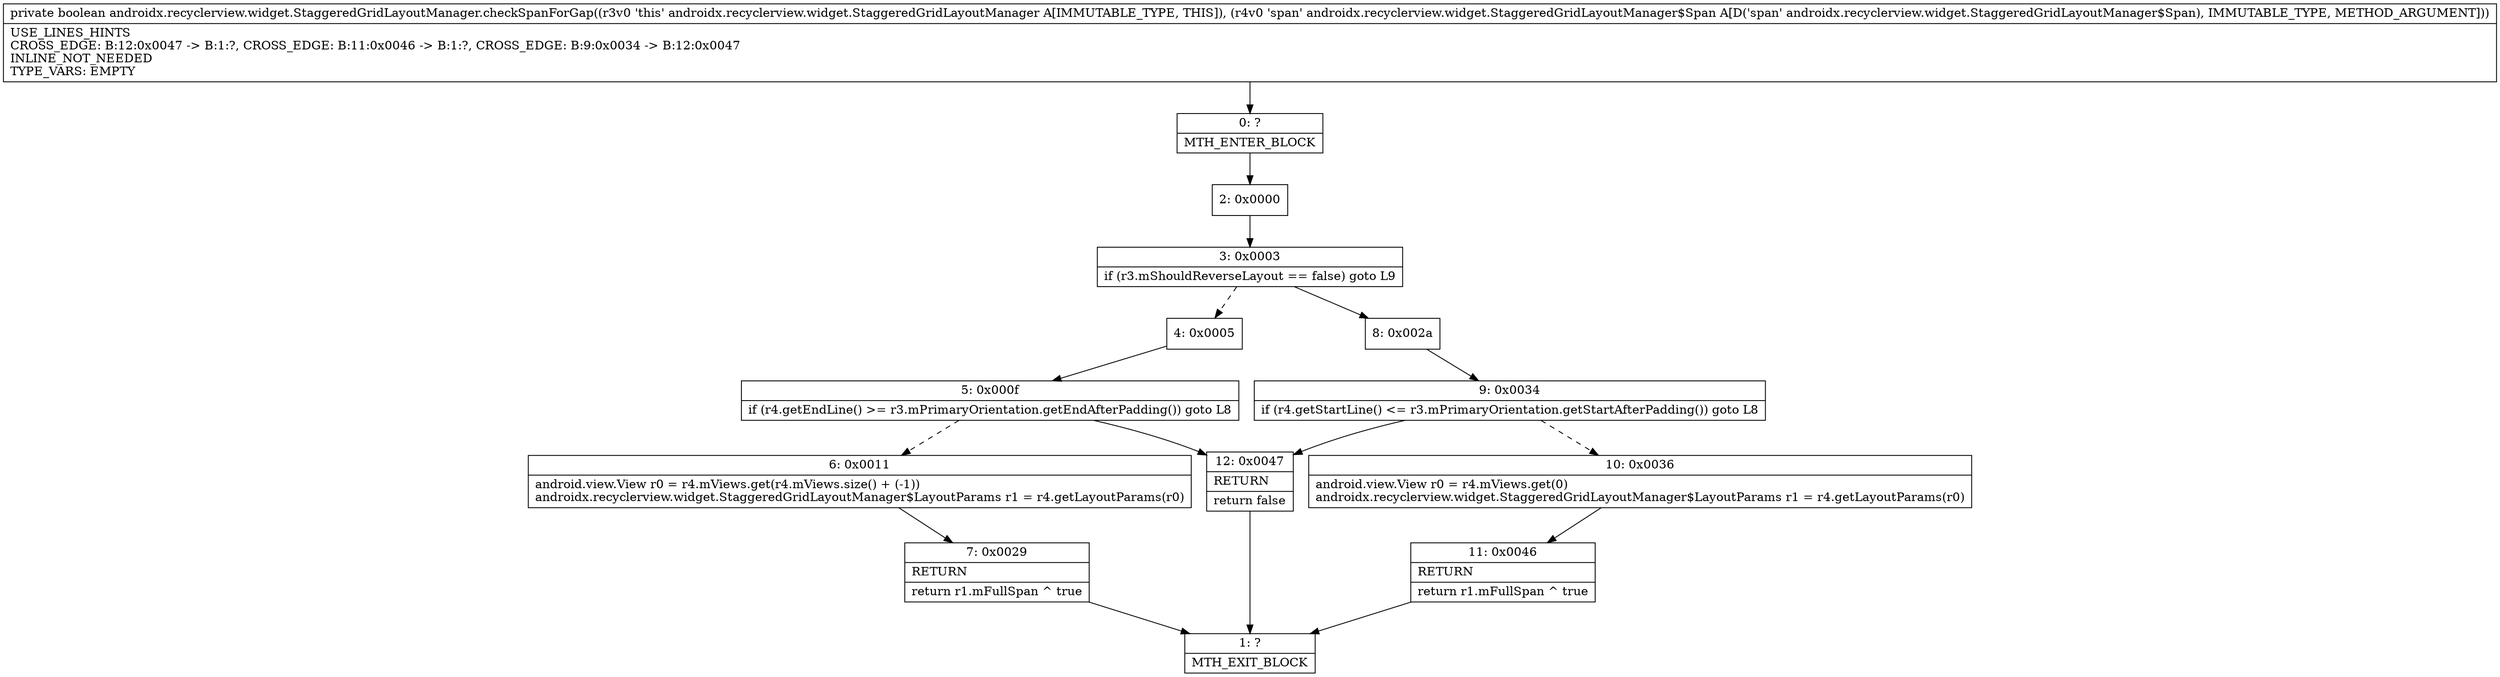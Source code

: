 digraph "CFG forandroidx.recyclerview.widget.StaggeredGridLayoutManager.checkSpanForGap(Landroidx\/recyclerview\/widget\/StaggeredGridLayoutManager$Span;)Z" {
Node_0 [shape=record,label="{0\:\ ?|MTH_ENTER_BLOCK\l}"];
Node_2 [shape=record,label="{2\:\ 0x0000}"];
Node_3 [shape=record,label="{3\:\ 0x0003|if (r3.mShouldReverseLayout == false) goto L9\l}"];
Node_4 [shape=record,label="{4\:\ 0x0005}"];
Node_5 [shape=record,label="{5\:\ 0x000f|if (r4.getEndLine() \>= r3.mPrimaryOrientation.getEndAfterPadding()) goto L8\l}"];
Node_6 [shape=record,label="{6\:\ 0x0011|android.view.View r0 = r4.mViews.get(r4.mViews.size() + (\-1))\landroidx.recyclerview.widget.StaggeredGridLayoutManager$LayoutParams r1 = r4.getLayoutParams(r0)\l}"];
Node_7 [shape=record,label="{7\:\ 0x0029|RETURN\l|return r1.mFullSpan ^ true\l}"];
Node_1 [shape=record,label="{1\:\ ?|MTH_EXIT_BLOCK\l}"];
Node_12 [shape=record,label="{12\:\ 0x0047|RETURN\l|return false\l}"];
Node_8 [shape=record,label="{8\:\ 0x002a}"];
Node_9 [shape=record,label="{9\:\ 0x0034|if (r4.getStartLine() \<= r3.mPrimaryOrientation.getStartAfterPadding()) goto L8\l}"];
Node_10 [shape=record,label="{10\:\ 0x0036|android.view.View r0 = r4.mViews.get(0)\landroidx.recyclerview.widget.StaggeredGridLayoutManager$LayoutParams r1 = r4.getLayoutParams(r0)\l}"];
Node_11 [shape=record,label="{11\:\ 0x0046|RETURN\l|return r1.mFullSpan ^ true\l}"];
MethodNode[shape=record,label="{private boolean androidx.recyclerview.widget.StaggeredGridLayoutManager.checkSpanForGap((r3v0 'this' androidx.recyclerview.widget.StaggeredGridLayoutManager A[IMMUTABLE_TYPE, THIS]), (r4v0 'span' androidx.recyclerview.widget.StaggeredGridLayoutManager$Span A[D('span' androidx.recyclerview.widget.StaggeredGridLayoutManager$Span), IMMUTABLE_TYPE, METHOD_ARGUMENT]))  | USE_LINES_HINTS\lCROSS_EDGE: B:12:0x0047 \-\> B:1:?, CROSS_EDGE: B:11:0x0046 \-\> B:1:?, CROSS_EDGE: B:9:0x0034 \-\> B:12:0x0047\lINLINE_NOT_NEEDED\lTYPE_VARS: EMPTY\l}"];
MethodNode -> Node_0;Node_0 -> Node_2;
Node_2 -> Node_3;
Node_3 -> Node_4[style=dashed];
Node_3 -> Node_8;
Node_4 -> Node_5;
Node_5 -> Node_6[style=dashed];
Node_5 -> Node_12;
Node_6 -> Node_7;
Node_7 -> Node_1;
Node_12 -> Node_1;
Node_8 -> Node_9;
Node_9 -> Node_10[style=dashed];
Node_9 -> Node_12;
Node_10 -> Node_11;
Node_11 -> Node_1;
}

